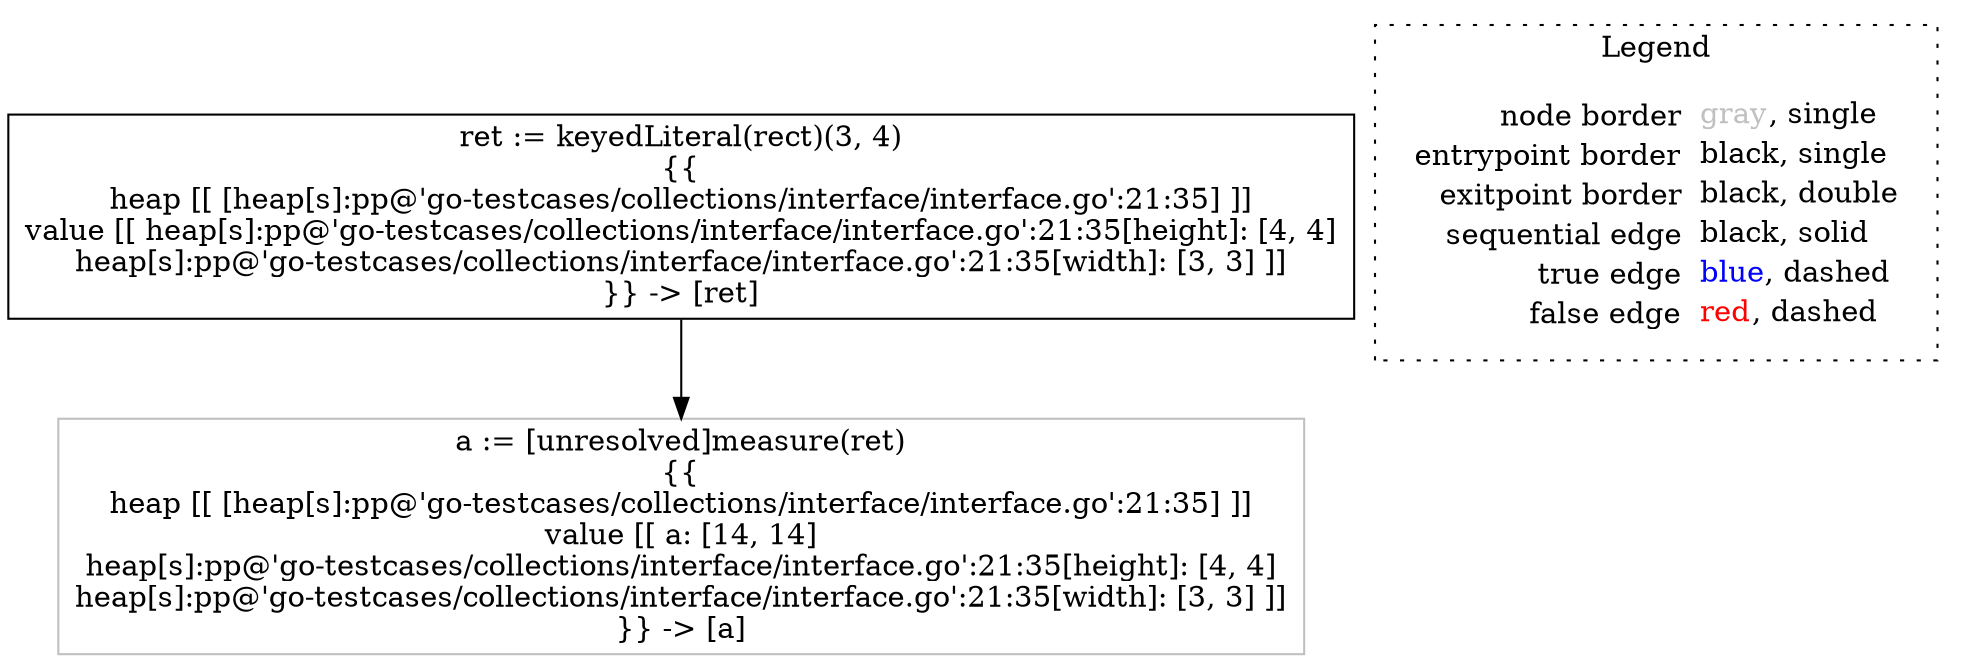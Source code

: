 digraph {
	"node0" [shape="rect",color="black",label=<ret := keyedLiteral(rect)(3, 4)<BR/>{{<BR/>heap [[ [heap[s]:pp@'go-testcases/collections/interface/interface.go':21:35] ]]<BR/>value [[ heap[s]:pp@'go-testcases/collections/interface/interface.go':21:35[height]: [4, 4]<BR/>heap[s]:pp@'go-testcases/collections/interface/interface.go':21:35[width]: [3, 3] ]]<BR/>}} -&gt; [ret]>];
	"node1" [shape="rect",color="gray",label=<a := [unresolved]measure(ret)<BR/>{{<BR/>heap [[ [heap[s]:pp@'go-testcases/collections/interface/interface.go':21:35] ]]<BR/>value [[ a: [14, 14]<BR/>heap[s]:pp@'go-testcases/collections/interface/interface.go':21:35[height]: [4, 4]<BR/>heap[s]:pp@'go-testcases/collections/interface/interface.go':21:35[width]: [3, 3] ]]<BR/>}} -&gt; [a]>];
	"node0" -> "node1" [color="black"];
subgraph cluster_legend {
	label="Legend";
	style=dotted;
	node [shape=plaintext];
	"legend" [label=<<table border="0" cellpadding="2" cellspacing="0" cellborder="0"><tr><td align="right">node border&nbsp;</td><td align="left"><font color="gray">gray</font>, single</td></tr><tr><td align="right">entrypoint border&nbsp;</td><td align="left"><font color="black">black</font>, single</td></tr><tr><td align="right">exitpoint border&nbsp;</td><td align="left"><font color="black">black</font>, double</td></tr><tr><td align="right">sequential edge&nbsp;</td><td align="left"><font color="black">black</font>, solid</td></tr><tr><td align="right">true edge&nbsp;</td><td align="left"><font color="blue">blue</font>, dashed</td></tr><tr><td align="right">false edge&nbsp;</td><td align="left"><font color="red">red</font>, dashed</td></tr></table>>];
}

}
